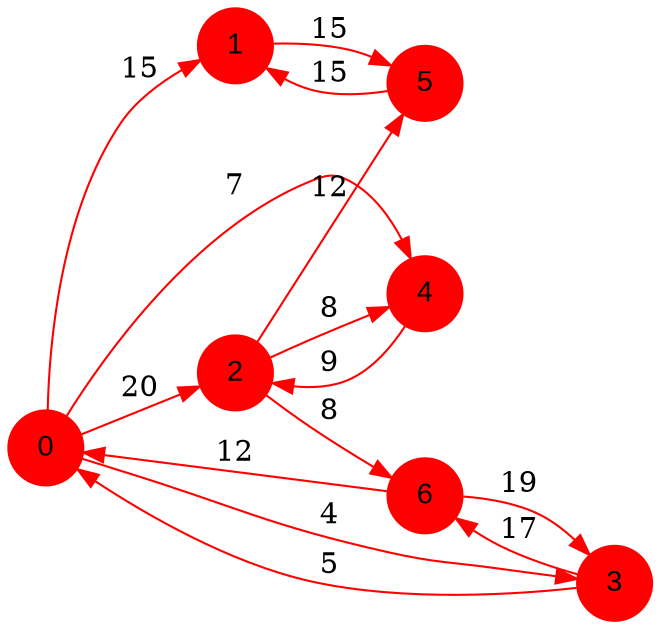 digraph graphe {
rankdir = LR;
edge [color=red];
0 [fontname="Arial", shape = circle, color=red, style=filled];
1 [fontname="Arial", shape = circle, color=red, style=filled];
2 [fontname="Arial", shape = circle, color=red, style=filled];
3 [fontname="Arial", shape = circle, color=red, style=filled];
4 [fontname="Arial", shape = circle, color=red, style=filled];
5 [fontname="Arial", shape = circle, color=red, style=filled];
6 [fontname="Arial", shape = circle, color=red, style=filled];
	0 -> 1 [label = "15"];
	0 -> 2 [label = "20"];
	0 -> 3 [label = "4"];
	0 -> 4 [label = "7"];
	1 -> 5 [label = "15"];
	2 -> 4 [label = "8"];
	2 -> 5 [label = "12"];
	2 -> 6 [label = "8"];
	3 -> 0 [label = "5"];
	3 -> 6 [label = "17"];
	4 -> 2 [label = "9"];
	5 -> 1 [label = "15"];
	6 -> 0 [label = "12"];
	6 -> 3 [label = "19"];
}